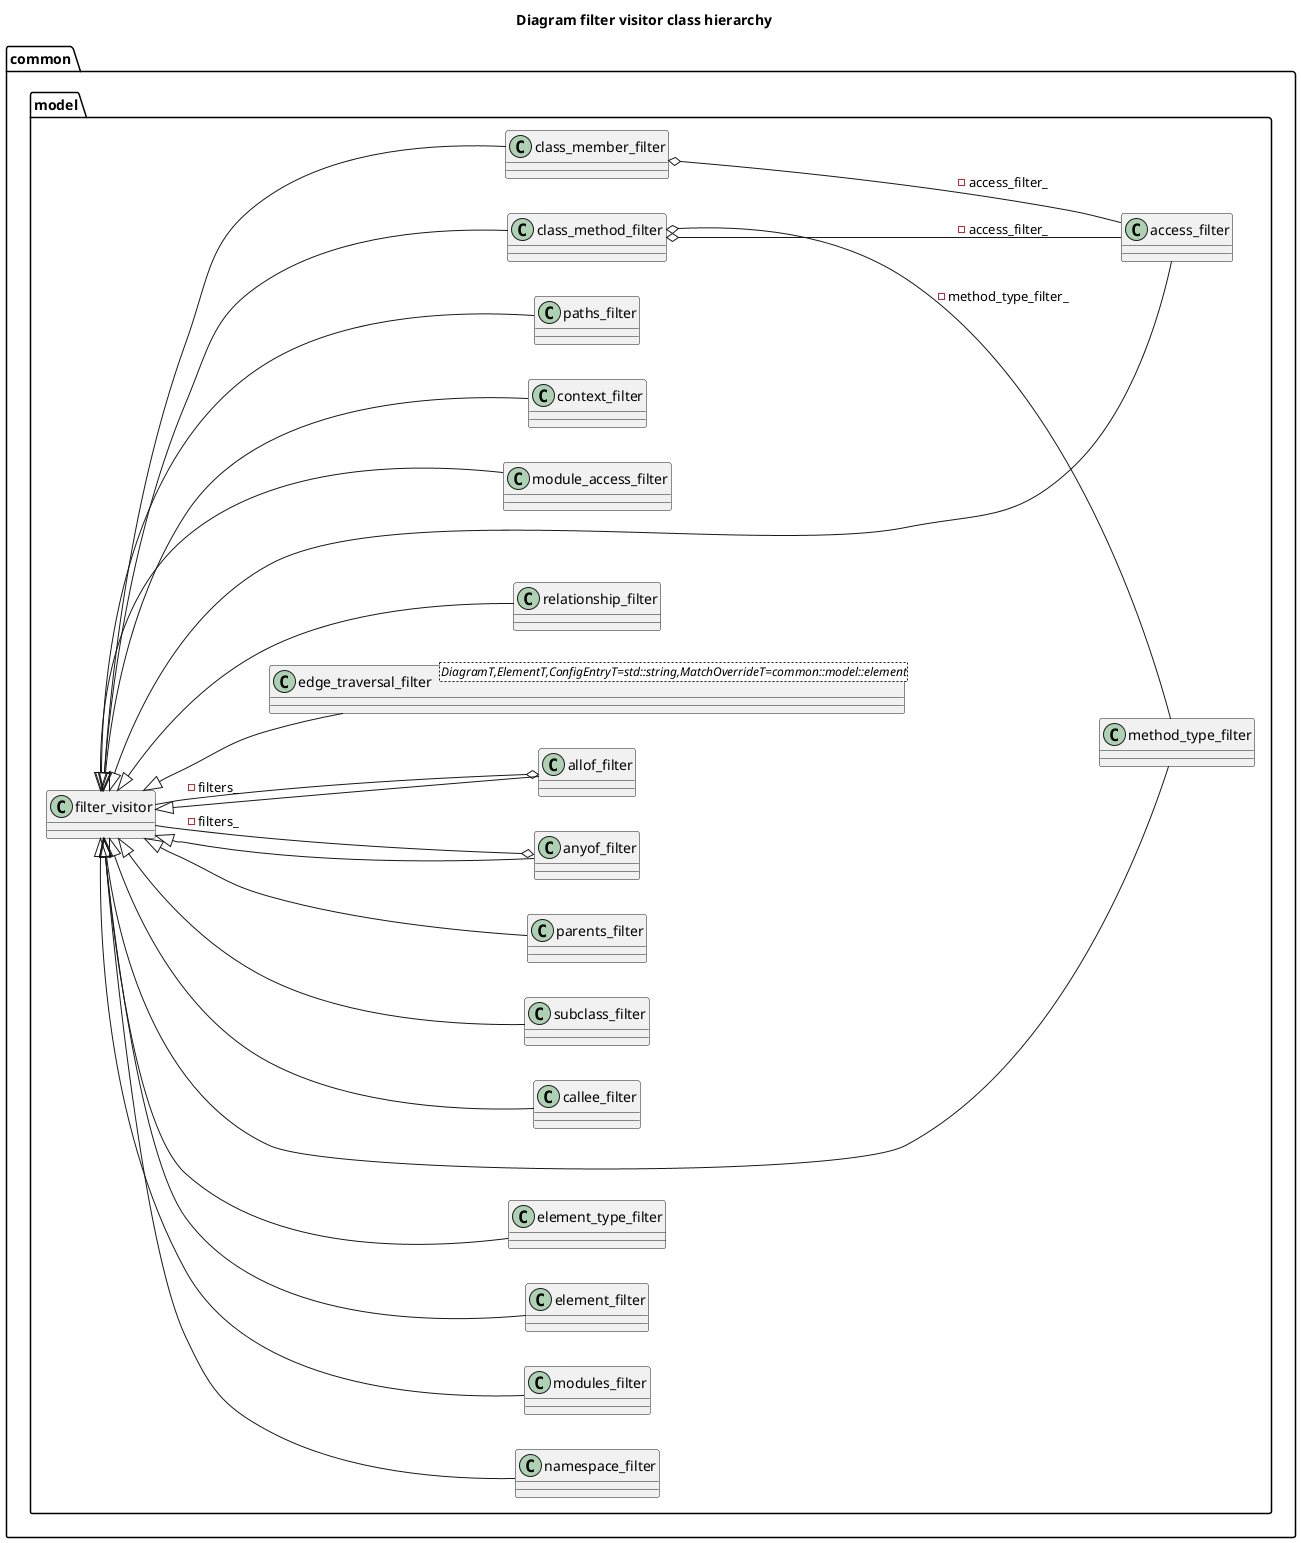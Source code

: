 @startuml
title Diagram filter visitor class hierarchy
left to right direction
package [common] as C_0002532840279361781187 {
package [model] as C_0000669774451444102653 {
class "filter_visitor" as C_0003755664421485538512
class C_0003755664421485538512 [[classclanguml_1_1common_1_1model_1_1filter__visitor.html{Base class for any diagram filter.}]] {
__
}
class "anyof_filter" as C_0004846633653196508605
class C_0004846633653196508605 [[structclanguml_1_1common_1_1model_1_1anyof__filter.html{anyof_filter}]] {
__
}
class "allof_filter" as C_0008681673430919411882
class C_0008681673430919411882 [[structclanguml_1_1common_1_1model_1_1allof__filter.html{allof_filter}]] {
__
}
class "namespace_filter" as C_0014529922051766561513
class C_0014529922051766561513 [[structclanguml_1_1common_1_1model_1_1namespace__filter.html{namespace_filter}]] {
__
}
class "modules_filter" as C_0018235506892675596161
class C_0018235506892675596161 [[structclanguml_1_1common_1_1model_1_1modules__filter.html{modules_filter}]] {
__
}
class "element_filter" as C_0005522729892949283391
class C_0005522729892949283391 [[structclanguml_1_1common_1_1model_1_1element__filter.html{element_filter}]] {
__
}
class "element_type_filter" as C_0016413347653743218402
class C_0016413347653743218402 [[structclanguml_1_1common_1_1model_1_1element__type__filter.html{element_type_filter}]] {
__
}
class "method_type_filter" as C_0015178953694360295900
class C_0015178953694360295900 [[structclanguml_1_1common_1_1model_1_1method__type__filter.html{method_type_filter}]] {
__
}
class "callee_filter" as C_0009586729560943033114
class C_0009586729560943033114 [[structclanguml_1_1common_1_1model_1_1callee__filter.html{callee_filter}]] {
__
}
class "subclass_filter" as C_0011119356209474014086
class C_0011119356209474014086 [[structclanguml_1_1common_1_1model_1_1subclass__filter.html{subclass_filter}]] {
__
}
class "parents_filter" as C_0014190027896959020338
class C_0014190027896959020338 [[structclanguml_1_1common_1_1model_1_1parents__filter.html{parents_filter}]] {
__
}
class "edge_traversal_filter<DiagramT,ElementT,ConfigEntryT=std::string,MatchOverrideT=common::model::element>" as C_0011978821643502128904
class C_0011978821643502128904 [[structclanguml_1_1common_1_1model_1_1edge__traversal__filter.html{Common template for filters involving traversing relationship graph.}]] {
__
}
class "relationship_filter" as C_0009565704064810099821
class C_0009565704064810099821 [[structclanguml_1_1common_1_1model_1_1relationship__filter.html{relationship_filter}]] {
__
}
class "access_filter" as C_0008785474747591996724
class C_0008785474747591996724 [[structclanguml_1_1common_1_1model_1_1access__filter.html{access_filter}]] {
__
}
class "module_access_filter" as C_0015952402022523334996
class C_0015952402022523334996 [[structclanguml_1_1common_1_1model_1_1module__access__filter.html{module_access_filter}]] {
__
}
class "context_filter" as C_0016629349577908476453
class C_0016629349577908476453 [[structclanguml_1_1common_1_1model_1_1context__filter.html{context_filter}]] {
__
}
class "paths_filter" as C_0006652291670129478083
class C_0006652291670129478083 [[structclanguml_1_1common_1_1model_1_1paths__filter.html{paths_filter}]] {
__
}
class "class_method_filter" as C_0012630714920699568214
class C_0012630714920699568214 [[structclanguml_1_1common_1_1model_1_1class__method__filter.html{class_method_filter}]] {
__
}
class "class_member_filter" as C_0005413465939996691743
class C_0005413465939996691743 [[structclanguml_1_1common_1_1model_1_1class__member__filter.html{class_member_filter}]] {
__
}
}
}
C_0004846633653196508605 o-- C_0003755664421485538512 [[{filters_}]] : -filters_
C_0003755664421485538512 <|-- C_0004846633653196508605
C_0008681673430919411882 o-- C_0003755664421485538512 [[{filters_}]] : -filters_
C_0003755664421485538512 <|-- C_0008681673430919411882
C_0003755664421485538512 <|-- C_0014529922051766561513
C_0003755664421485538512 <|-- C_0018235506892675596161
C_0003755664421485538512 <|-- C_0005522729892949283391
C_0003755664421485538512 <|-- C_0016413347653743218402
C_0003755664421485538512 <|-- C_0015178953694360295900
C_0003755664421485538512 <|-- C_0009586729560943033114
C_0003755664421485538512 <|-- C_0011119356209474014086
C_0003755664421485538512 <|-- C_0014190027896959020338
C_0003755664421485538512 <|-- C_0011978821643502128904
C_0003755664421485538512 <|-- C_0009565704064810099821
C_0003755664421485538512 <|-- C_0008785474747591996724
C_0003755664421485538512 <|-- C_0015952402022523334996
C_0003755664421485538512 <|-- C_0016629349577908476453
C_0003755664421485538512 <|-- C_0006652291670129478083
C_0012630714920699568214 o-- C_0008785474747591996724 [[{access_filter_}]] : -access_filter_
C_0012630714920699568214 o-- C_0015178953694360295900 [[{method_type_filter_}]] : -method_type_filter_
C_0003755664421485538512 <|-- C_0012630714920699568214
C_0005413465939996691743 o-- C_0008785474747591996724 [[{access_filter_}]] : -access_filter_
C_0003755664421485538512 <|-- C_0005413465939996691743

'Generated with clang-uml, version 0.6.1
'LLVM version Ubuntu clang version 19.1.1 (1ubuntu1)
@enduml
